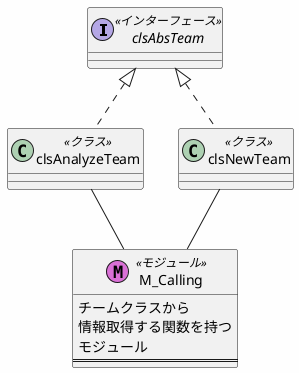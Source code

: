 @startuml

skinparam{
    BackgroundColor #fefefe
}

interface clsAbsTeam<<インターフェース>>

class clsAnalyzeTeam<<クラス>>
class clsNewTeam<<クラス>>
class M_Calling<<モジュール>><< (M,orchid) >>{
    チームクラスから
    情報取得する関数を持つ
    モジュール
    ==
}

clsAbsTeam <|.. clsAnalyzeTeam
clsAbsTeam <|.. clsNewTeam
clsAnalyzeTeam -- M_Calling
clsNewTeam -- M_Calling

@enduml
